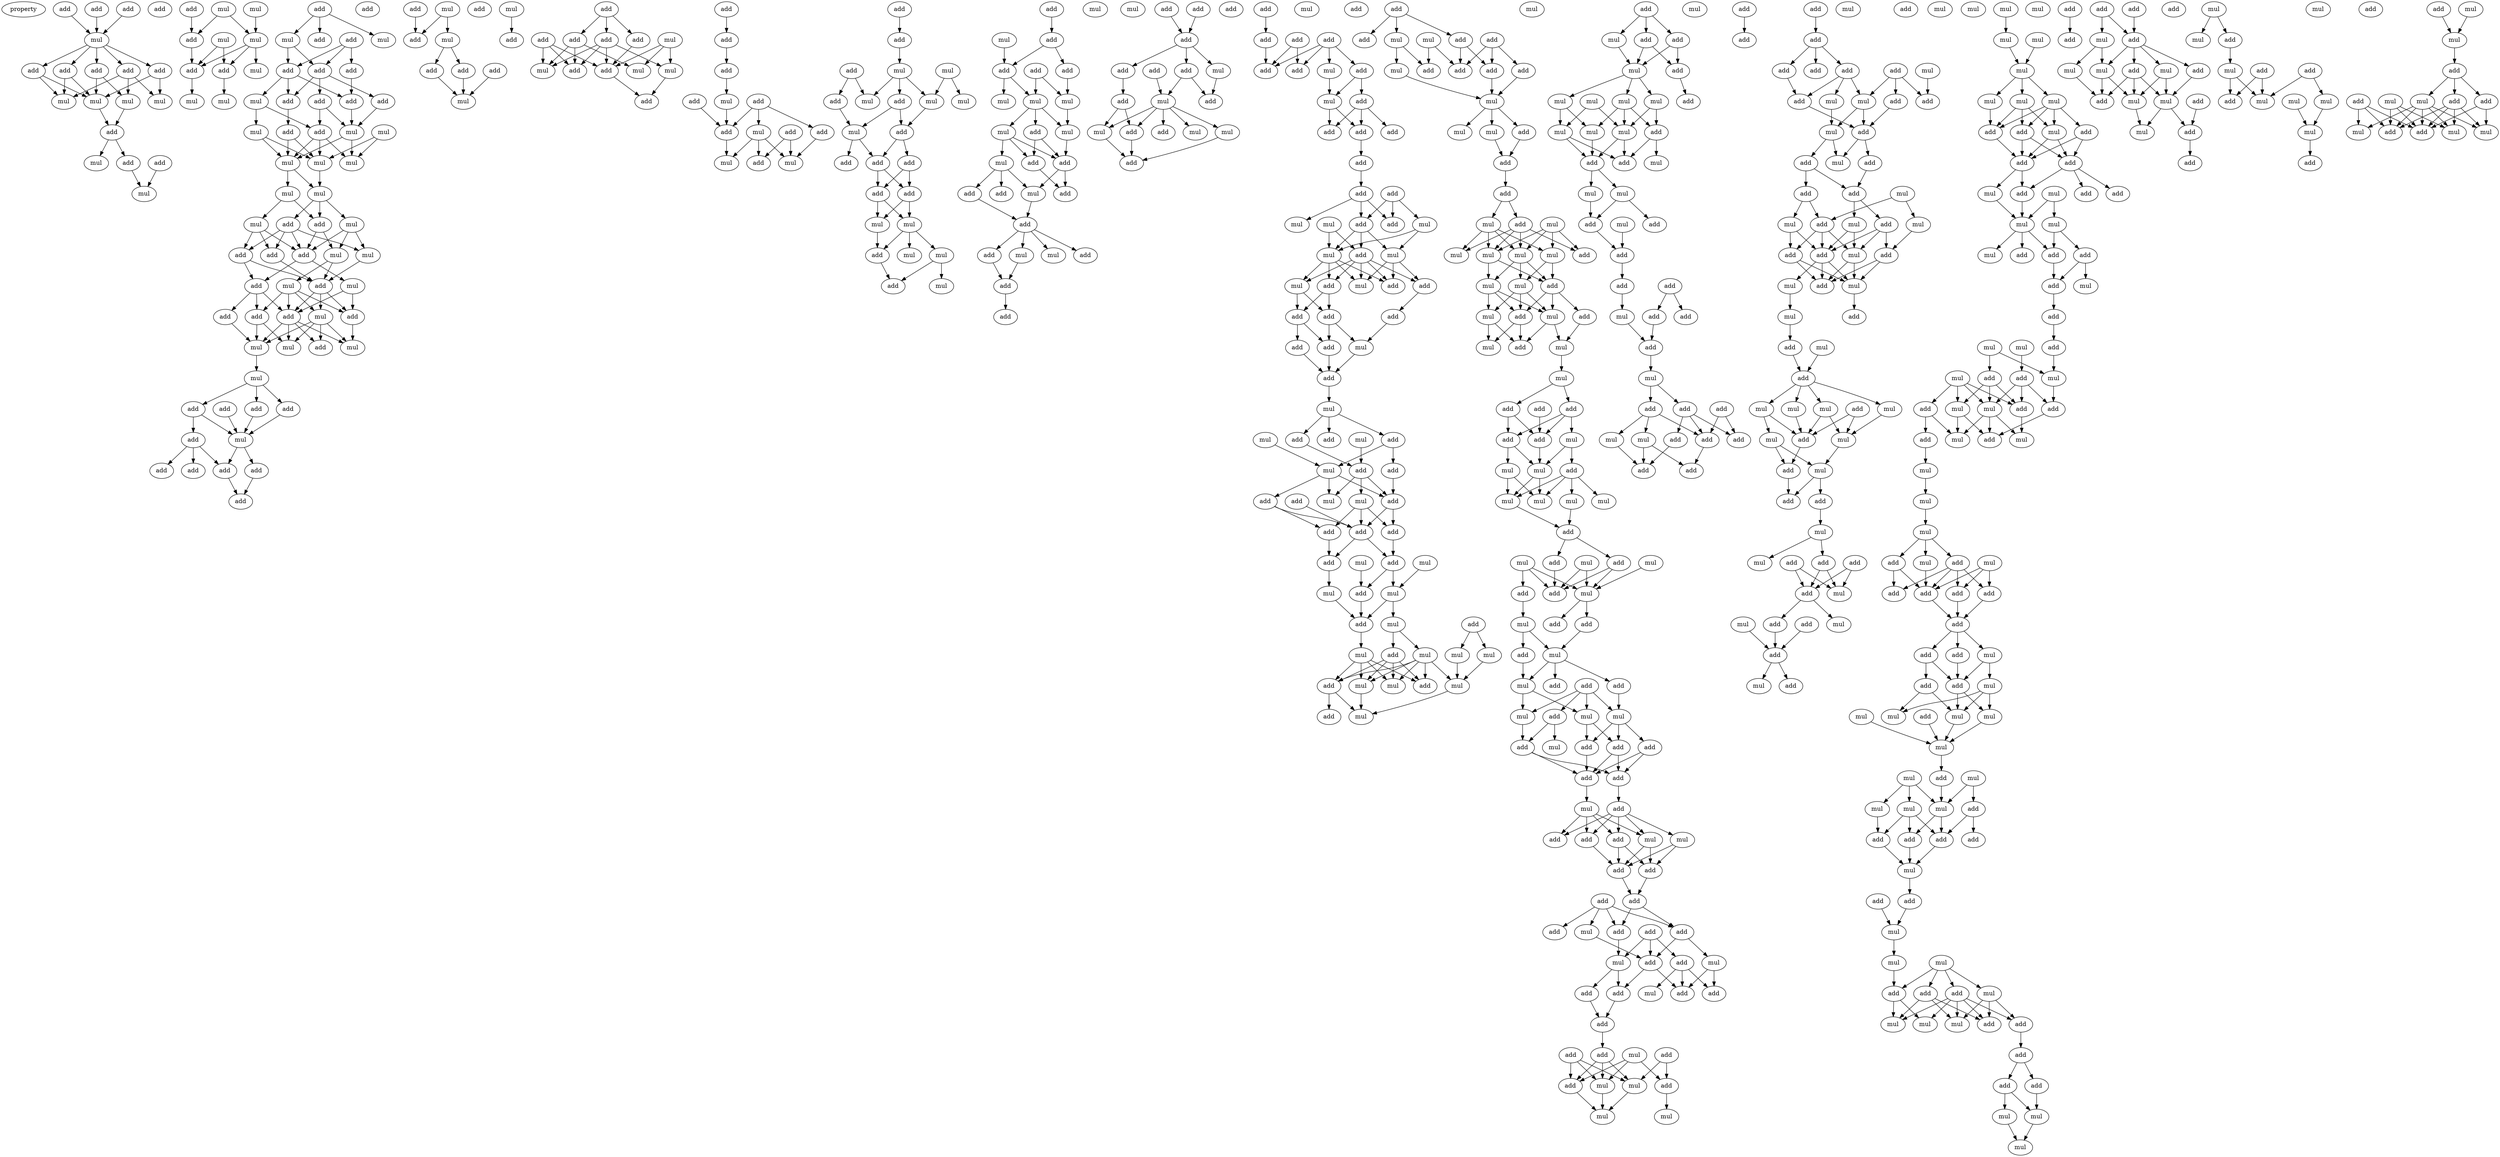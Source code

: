digraph {
    node [fontcolor=black]
    property [mul=2,lf=1.3]
    0 [ label = add ];
    1 [ label = add ];
    2 [ label = add ];
    3 [ label = add ];
    4 [ label = mul ];
    5 [ label = add ];
    6 [ label = add ];
    7 [ label = add ];
    8 [ label = add ];
    9 [ label = add ];
    10 [ label = mul ];
    11 [ label = mul ];
    12 [ label = mul ];
    13 [ label = mul ];
    14 [ label = add ];
    15 [ label = add ];
    16 [ label = mul ];
    17 [ label = add ];
    18 [ label = mul ];
    19 [ label = mul ];
    20 [ label = mul ];
    21 [ label = add ];
    22 [ label = add ];
    23 [ label = mul ];
    24 [ label = mul ];
    25 [ label = mul ];
    26 [ label = add ];
    27 [ label = add ];
    28 [ label = mul ];
    29 [ label = mul ];
    30 [ label = add ];
    31 [ label = mul ];
    32 [ label = add ];
    33 [ label = add ];
    34 [ label = mul ];
    35 [ label = add ];
    36 [ label = add ];
    37 [ label = add ];
    38 [ label = add ];
    39 [ label = mul ];
    40 [ label = add ];
    41 [ label = add ];
    42 [ label = add ];
    43 [ label = add ];
    44 [ label = mul ];
    45 [ label = mul ];
    46 [ label = mul ];
    47 [ label = add ];
    48 [ label = mul ];
    49 [ label = mul ];
    50 [ label = mul ];
    51 [ label = mul ];
    52 [ label = mul ];
    53 [ label = mul ];
    54 [ label = add ];
    55 [ label = mul ];
    56 [ label = add ];
    57 [ label = add ];
    58 [ label = add ];
    59 [ label = mul ];
    60 [ label = mul ];
    61 [ label = add ];
    62 [ label = mul ];
    63 [ label = add ];
    64 [ label = mul ];
    65 [ label = add ];
    66 [ label = add ];
    67 [ label = mul ];
    68 [ label = add ];
    69 [ label = add ];
    70 [ label = add ];
    71 [ label = mul ];
    72 [ label = add ];
    73 [ label = mul ];
    74 [ label = mul ];
    75 [ label = mul ];
    76 [ label = add ];
    77 [ label = add ];
    78 [ label = add ];
    79 [ label = add ];
    80 [ label = add ];
    81 [ label = mul ];
    82 [ label = add ];
    83 [ label = add ];
    84 [ label = add ];
    85 [ label = add ];
    86 [ label = add ];
    87 [ label = add ];
    88 [ label = add ];
    89 [ label = mul ];
    90 [ label = add ];
    91 [ label = mul ];
    92 [ label = add ];
    93 [ label = add ];
    94 [ label = add ];
    95 [ label = mul ];
    96 [ label = add ];
    97 [ label = mul ];
    98 [ label = add ];
    99 [ label = add ];
    100 [ label = add ];
    101 [ label = add ];
    102 [ label = add ];
    103 [ label = add ];
    104 [ label = mul ];
    105 [ label = mul ];
    106 [ label = mul ];
    107 [ label = add ];
    108 [ label = add ];
    109 [ label = mul ];
    110 [ label = add ];
    111 [ label = add ];
    112 [ label = add ];
    113 [ label = add ];
    114 [ label = mul ];
    115 [ label = add ];
    116 [ label = add ];
    117 [ label = add ];
    118 [ label = add ];
    119 [ label = mul ];
    120 [ label = add ];
    121 [ label = add ];
    122 [ label = mul ];
    123 [ label = mul ];
    124 [ label = add ];
    125 [ label = add ];
    126 [ label = add ];
    127 [ label = mul ];
    128 [ label = mul ];
    129 [ label = mul ];
    130 [ label = add ];
    131 [ label = mul ];
    132 [ label = mul ];
    133 [ label = add ];
    134 [ label = mul ];
    135 [ label = add ];
    136 [ label = add ];
    137 [ label = add ];
    138 [ label = add ];
    139 [ label = add ];
    140 [ label = add ];
    141 [ label = mul ];
    142 [ label = mul ];
    143 [ label = add ];
    144 [ label = mul ];
    145 [ label = mul ];
    146 [ label = mul ];
    147 [ label = add ];
    148 [ label = add ];
    149 [ label = add ];
    150 [ label = mul ];
    151 [ label = mul ];
    152 [ label = add ];
    153 [ label = add ];
    154 [ label = add ];
    155 [ label = mul ];
    156 [ label = mul ];
    157 [ label = mul ];
    158 [ label = mul ];
    159 [ label = mul ];
    160 [ label = add ];
    161 [ label = add ];
    162 [ label = add ];
    163 [ label = mul ];
    164 [ label = add ];
    165 [ label = add ];
    166 [ label = add ];
    167 [ label = mul ];
    168 [ label = add ];
    169 [ label = mul ];
    170 [ label = add ];
    171 [ label = mul ];
    172 [ label = add ];
    173 [ label = mul ];
    174 [ label = add ];
    175 [ label = add ];
    176 [ label = add ];
    177 [ label = add ];
    178 [ label = add ];
    179 [ label = add ];
    180 [ label = add ];
    181 [ label = add ];
    182 [ label = mul ];
    183 [ label = mul ];
    184 [ label = add ];
    185 [ label = add ];
    186 [ label = mul ];
    187 [ label = mul ];
    188 [ label = add ];
    189 [ label = add ];
    190 [ label = mul ];
    191 [ label = add ];
    192 [ label = add ];
    193 [ label = add ];
    194 [ label = add ];
    195 [ label = add ];
    196 [ label = add ];
    197 [ label = add ];
    198 [ label = mul ];
    199 [ label = add ];
    200 [ label = add ];
    201 [ label = add ];
    202 [ label = mul ];
    203 [ label = add ];
    204 [ label = mul ];
    205 [ label = add ];
    206 [ label = add ];
    207 [ label = add ];
    208 [ label = add ];
    209 [ label = add ];
    210 [ label = add ];
    211 [ label = mul ];
    212 [ label = mul ];
    213 [ label = add ];
    214 [ label = mul ];
    215 [ label = add ];
    216 [ label = mul ];
    217 [ label = add ];
    218 [ label = mul ];
    219 [ label = add ];
    220 [ label = mul ];
    221 [ label = mul ];
    222 [ label = add ];
    223 [ label = add ];
    224 [ label = add ];
    225 [ label = add ];
    226 [ label = add ];
    227 [ label = add ];
    228 [ label = mul ];
    229 [ label = add ];
    230 [ label = add ];
    231 [ label = mul ];
    232 [ label = add ];
    233 [ label = mul ];
    234 [ label = add ];
    235 [ label = mul ];
    236 [ label = add ];
    237 [ label = add ];
    238 [ label = add ];
    239 [ label = mul ];
    240 [ label = add ];
    241 [ label = add ];
    242 [ label = add ];
    243 [ label = mul ];
    244 [ label = mul ];
    245 [ label = add ];
    246 [ label = add ];
    247 [ label = add ];
    248 [ label = mul ];
    249 [ label = mul ];
    250 [ label = add ];
    251 [ label = add ];
    252 [ label = mul ];
    253 [ label = add ];
    254 [ label = mul ];
    255 [ label = add ];
    256 [ label = add ];
    257 [ label = mul ];
    258 [ label = mul ];
    259 [ label = mul ];
    260 [ label = mul ];
    261 [ label = mul ];
    262 [ label = add ];
    263 [ label = mul ];
    264 [ label = add ];
    265 [ label = add ];
    266 [ label = mul ];
    267 [ label = mul ];
    268 [ label = mul ];
    269 [ label = add ];
    270 [ label = add ];
    271 [ label = add ];
    272 [ label = mul ];
    273 [ label = add ];
    274 [ label = mul ];
    275 [ label = add ];
    276 [ label = add ];
    277 [ label = mul ];
    278 [ label = add ];
    279 [ label = add ];
    280 [ label = add ];
    281 [ label = mul ];
    282 [ label = mul ];
    283 [ label = mul ];
    284 [ label = add ];
    285 [ label = mul ];
    286 [ label = add ];
    287 [ label = add ];
    288 [ label = add ];
    289 [ label = mul ];
    290 [ label = mul ];
    291 [ label = mul ];
    292 [ label = mul ];
    293 [ label = add ];
    294 [ label = mul ];
    295 [ label = mul ];
    296 [ label = mul ];
    297 [ label = mul ];
    298 [ label = add ];
    299 [ label = add ];
    300 [ label = mul ];
    301 [ label = add ];
    302 [ label = mul ];
    303 [ label = mul ];
    304 [ label = add ];
    305 [ label = mul ];
    306 [ label = mul ];
    307 [ label = add ];
    308 [ label = add ];
    309 [ label = add ];
    310 [ label = mul ];
    311 [ label = add ];
    312 [ label = add ];
    313 [ label = add ];
    314 [ label = mul ];
    315 [ label = mul ];
    316 [ label = mul ];
    317 [ label = mul ];
    318 [ label = mul ];
    319 [ label = mul ];
    320 [ label = add ];
    321 [ label = mul ];
    322 [ label = add ];
    323 [ label = mul ];
    324 [ label = add ];
    325 [ label = mul ];
    326 [ label = add ];
    327 [ label = mul ];
    328 [ label = add ];
    329 [ label = mul ];
    330 [ label = add ];
    331 [ label = add ];
    332 [ label = add ];
    333 [ label = mul ];
    334 [ label = add ];
    335 [ label = mul ];
    336 [ label = add ];
    337 [ label = add ];
    338 [ label = add ];
    339 [ label = mul ];
    340 [ label = mul ];
    341 [ label = mul ];
    342 [ label = add ];
    343 [ label = add ];
    344 [ label = mul ];
    345 [ label = add ];
    346 [ label = add ];
    347 [ label = add ];
    348 [ label = add ];
    349 [ label = mul ];
    350 [ label = add ];
    351 [ label = mul ];
    352 [ label = add ];
    353 [ label = add ];
    354 [ label = add ];
    355 [ label = mul ];
    356 [ label = add ];
    357 [ label = add ];
    358 [ label = add ];
    359 [ label = add ];
    360 [ label = mul ];
    361 [ label = add ];
    362 [ label = add ];
    363 [ label = add ];
    364 [ label = add ];
    365 [ label = add ];
    366 [ label = add ];
    367 [ label = mul ];
    368 [ label = mul ];
    369 [ label = mul ];
    370 [ label = add ];
    371 [ label = add ];
    372 [ label = add ];
    373 [ label = add ];
    374 [ label = add ];
    375 [ label = add ];
    376 [ label = add ];
    377 [ label = mul ];
    378 [ label = add ];
    379 [ label = add ];
    380 [ label = mul ];
    381 [ label = add ];
    382 [ label = mul ];
    383 [ label = add ];
    384 [ label = mul ];
    385 [ label = mul ];
    386 [ label = add ];
    387 [ label = add ];
    388 [ label = mul ];
    389 [ label = mul ];
    390 [ label = add ];
    391 [ label = mul ];
    392 [ label = mul ];
    393 [ label = add ];
    394 [ label = mul ];
    395 [ label = mul ];
    396 [ label = mul ];
    397 [ label = mul ];
    398 [ label = mul ];
    399 [ label = add ];
    400 [ label = add ];
    401 [ label = mul ];
    402 [ label = add ];
    403 [ label = mul ];
    404 [ label = mul ];
    405 [ label = mul ];
    406 [ label = add ];
    407 [ label = add ];
    408 [ label = mul ];
    409 [ label = add ];
    410 [ label = add ];
    411 [ label = add ];
    412 [ label = add ];
    413 [ label = mul ];
    414 [ label = add ];
    415 [ label = add ];
    416 [ label = mul ];
    417 [ label = add ];
    418 [ label = add ];
    419 [ label = add ];
    420 [ label = add ];
    421 [ label = add ];
    422 [ label = add ];
    423 [ label = mul ];
    424 [ label = mul ];
    425 [ label = add ];
    426 [ label = add ];
    427 [ label = add ];
    428 [ label = add ];
    429 [ label = add ];
    430 [ label = add ];
    431 [ label = mul ];
    432 [ label = add ];
    433 [ label = add ];
    434 [ label = add ];
    435 [ label = add ];
    436 [ label = mul ];
    437 [ label = add ];
    438 [ label = add ];
    439 [ label = mul ];
    440 [ label = add ];
    441 [ label = add ];
    442 [ label = mul ];
    443 [ label = mul ];
    444 [ label = add ];
    445 [ label = add ];
    446 [ label = add ];
    447 [ label = add ];
    448 [ label = mul ];
    449 [ label = add ];
    450 [ label = mul ];
    451 [ label = mul ];
    452 [ label = mul ];
    453 [ label = add ];
    454 [ label = add ];
    455 [ label = add ];
    456 [ label = mul ];
    457 [ label = add ];
    458 [ label = add ];
    459 [ label = mul ];
    460 [ label = mul ];
    461 [ label = mul ];
    462 [ label = mul ];
    463 [ label = add ];
    464 [ label = add ];
    465 [ label = mul ];
    466 [ label = add ];
    467 [ label = mul ];
    468 [ label = mul ];
    469 [ label = add ];
    470 [ label = mul ];
    471 [ label = mul ];
    472 [ label = add ];
    473 [ label = mul ];
    474 [ label = mul ];
    475 [ label = mul ];
    476 [ label = add ];
    477 [ label = add ];
    478 [ label = add ];
    479 [ label = mul ];
    480 [ label = add ];
    481 [ label = add ];
    482 [ label = mul ];
    483 [ label = add ];
    484 [ label = mul ];
    485 [ label = add ];
    486 [ label = add ];
    487 [ label = add ];
    488 [ label = mul ];
    489 [ label = add ];
    490 [ label = mul ];
    491 [ label = add ];
    492 [ label = mul ];
    493 [ label = mul ];
    494 [ label = mul ];
    495 [ label = add ];
    496 [ label = mul ];
    497 [ label = mul ];
    498 [ label = mul ];
    499 [ label = mul ];
    500 [ label = mul ];
    501 [ label = mul ];
    502 [ label = mul ];
    503 [ label = add ];
    504 [ label = add ];
    505 [ label = add ];
    506 [ label = mul ];
    507 [ label = add ];
    508 [ label = add ];
    509 [ label = mul ];
    510 [ label = mul ];
    511 [ label = add ];
    512 [ label = add ];
    513 [ label = add ];
    514 [ label = mul ];
    515 [ label = mul ];
    516 [ label = mul ];
    517 [ label = add ];
    518 [ label = add ];
    519 [ label = add ];
    520 [ label = add ];
    521 [ label = mul ];
    522 [ label = add ];
    523 [ label = mul ];
    524 [ label = mul ];
    525 [ label = add ];
    526 [ label = add ];
    527 [ label = mul ];
    528 [ label = mul ];
    529 [ label = add ];
    530 [ label = add ];
    531 [ label = mul ];
    532 [ label = add ];
    533 [ label = mul ];
    534 [ label = add ];
    535 [ label = mul ];
    536 [ label = mul ];
    537 [ label = mul ];
    538 [ label = add ];
    539 [ label = add ];
    540 [ label = mul ];
    541 [ label = mul ];
    542 [ label = mul ];
    543 [ label = add ];
    544 [ label = mul ];
    545 [ label = add ];
    546 [ label = mul ];
    547 [ label = add ];
    548 [ label = add ];
    549 [ label = add ];
    550 [ label = add ];
    551 [ label = add ];
    552 [ label = add ];
    553 [ label = add ];
    554 [ label = add ];
    555 [ label = add ];
    556 [ label = mul ];
    557 [ label = add ];
    558 [ label = add ];
    559 [ label = mul ];
    560 [ label = mul ];
    561 [ label = mul ];
    562 [ label = mul ];
    563 [ label = add ];
    564 [ label = mul ];
    565 [ label = mul ];
    566 [ label = mul ];
    567 [ label = add ];
    568 [ label = mul ];
    569 [ label = mul ];
    570 [ label = mul ];
    571 [ label = mul ];
    572 [ label = add ];
    573 [ label = add ];
    574 [ label = add ];
    575 [ label = add ];
    576 [ label = add ];
    577 [ label = mul ];
    578 [ label = add ];
    579 [ label = add ];
    580 [ label = mul ];
    581 [ label = mul ];
    582 [ label = mul ];
    583 [ label = add ];
    584 [ label = add ];
    585 [ label = add ];
    586 [ label = mul ];
    587 [ label = mul ];
    588 [ label = add ];
    589 [ label = mul ];
    590 [ label = mul ];
    591 [ label = add ];
    592 [ label = add ];
    593 [ label = add ];
    594 [ label = add ];
    595 [ label = mul ];
    596 [ label = mul ];
    597 [ label = mul ];
    598 [ label = add ];
    599 [ label = add ];
    600 [ label = add ];
    601 [ label = mul ];
    602 [ label = mul ];
    603 [ label = mul ];
    604 [ label = mul ];
    605 [ label = add ];
    606 [ label = add ];
    607 [ label = mul ];
    608 [ label = add ];
    609 [ label = mul ];
    610 [ label = add ];
    611 [ label = mul ];
    612 [ label = add ];
    613 [ label = add ];
    614 [ label = add ];
    615 [ label = mul ];
    616 [ label = mul ];
    617 [ label = add ];
    618 [ label = add ];
    619 [ label = add ];
    620 [ label = mul ];
    621 [ label = mul ];
    622 [ label = mul ];
    623 [ label = mul ];
    624 [ label = add ];
    625 [ label = mul ];
    626 [ label = mul ];
    627 [ label = add ];
    628 [ label = add ];
    629 [ label = add ];
    630 [ label = mul ];
    631 [ label = mul ];
    632 [ label = add ];
    633 [ label = mul ];
    634 [ label = mul ];
    635 [ label = add ];
    636 [ label = add ];
    637 [ label = add ];
    638 [ label = add ];
    639 [ label = mul ];
    640 [ label = mul ];
    641 [ label = add ];
    642 [ label = mul ];
    0 -> 4 [ name = 0 ];
    1 -> 4 [ name = 1 ];
    2 -> 4 [ name = 2 ];
    4 -> 5 [ name = 3 ];
    4 -> 6 [ name = 4 ];
    4 -> 7 [ name = 5 ];
    4 -> 8 [ name = 6 ];
    4 -> 9 [ name = 7 ];
    5 -> 10 [ name = 8 ];
    5 -> 11 [ name = 9 ];
    6 -> 10 [ name = 10 ];
    6 -> 13 [ name = 11 ];
    7 -> 10 [ name = 12 ];
    7 -> 12 [ name = 13 ];
    8 -> 10 [ name = 14 ];
    8 -> 11 [ name = 15 ];
    9 -> 11 [ name = 16 ];
    9 -> 12 [ name = 17 ];
    9 -> 13 [ name = 18 ];
    10 -> 14 [ name = 19 ];
    13 -> 14 [ name = 20 ];
    14 -> 16 [ name = 21 ];
    14 -> 17 [ name = 22 ];
    15 -> 18 [ name = 23 ];
    17 -> 18 [ name = 24 ];
    19 -> 22 [ name = 25 ];
    19 -> 24 [ name = 26 ];
    20 -> 24 [ name = 27 ];
    21 -> 22 [ name = 28 ];
    22 -> 26 [ name = 29 ];
    23 -> 26 [ name = 30 ];
    23 -> 27 [ name = 31 ];
    24 -> 25 [ name = 32 ];
    24 -> 26 [ name = 33 ];
    24 -> 27 [ name = 34 ];
    26 -> 28 [ name = 35 ];
    27 -> 29 [ name = 36 ];
    30 -> 31 [ name = 37 ];
    30 -> 32 [ name = 38 ];
    30 -> 34 [ name = 39 ];
    31 -> 35 [ name = 40 ];
    31 -> 36 [ name = 41 ];
    33 -> 35 [ name = 42 ];
    33 -> 36 [ name = 43 ];
    33 -> 37 [ name = 44 ];
    35 -> 38 [ name = 45 ];
    35 -> 39 [ name = 46 ];
    35 -> 40 [ name = 47 ];
    36 -> 40 [ name = 48 ];
    36 -> 41 [ name = 49 ];
    36 -> 42 [ name = 50 ];
    37 -> 38 [ name = 51 ];
    38 -> 46 [ name = 52 ];
    39 -> 43 [ name = 53 ];
    39 -> 44 [ name = 54 ];
    40 -> 47 [ name = 55 ];
    41 -> 46 [ name = 56 ];
    42 -> 43 [ name = 57 ];
    42 -> 46 [ name = 58 ];
    43 -> 48 [ name = 59 ];
    43 -> 49 [ name = 60 ];
    43 -> 50 [ name = 61 ];
    44 -> 49 [ name = 62 ];
    44 -> 50 [ name = 63 ];
    45 -> 48 [ name = 64 ];
    45 -> 49 [ name = 65 ];
    46 -> 48 [ name = 66 ];
    46 -> 50 [ name = 67 ];
    47 -> 49 [ name = 68 ];
    47 -> 50 [ name = 69 ];
    49 -> 52 [ name = 70 ];
    50 -> 51 [ name = 71 ];
    50 -> 52 [ name = 72 ];
    51 -> 55 [ name = 73 ];
    51 -> 56 [ name = 74 ];
    52 -> 53 [ name = 75 ];
    52 -> 54 [ name = 76 ];
    52 -> 56 [ name = 77 ];
    53 -> 59 [ name = 78 ];
    53 -> 60 [ name = 79 ];
    53 -> 61 [ name = 80 ];
    54 -> 57 [ name = 81 ];
    54 -> 58 [ name = 82 ];
    54 -> 60 [ name = 83 ];
    54 -> 61 [ name = 84 ];
    55 -> 57 [ name = 85 ];
    55 -> 58 [ name = 86 ];
    55 -> 61 [ name = 87 ];
    56 -> 59 [ name = 88 ];
    56 -> 61 [ name = 89 ];
    57 -> 65 [ name = 90 ];
    58 -> 63 [ name = 91 ];
    58 -> 65 [ name = 92 ];
    59 -> 64 [ name = 93 ];
    59 -> 65 [ name = 94 ];
    60 -> 65 [ name = 95 ];
    61 -> 62 [ name = 96 ];
    61 -> 63 [ name = 97 ];
    62 -> 68 [ name = 98 ];
    62 -> 70 [ name = 99 ];
    63 -> 66 [ name = 100 ];
    63 -> 68 [ name = 101 ];
    63 -> 69 [ name = 102 ];
    64 -> 67 [ name = 103 ];
    64 -> 68 [ name = 104 ];
    64 -> 69 [ name = 105 ];
    64 -> 70 [ name = 106 ];
    65 -> 67 [ name = 107 ];
    65 -> 68 [ name = 108 ];
    65 -> 70 [ name = 109 ];
    66 -> 73 [ name = 110 ];
    67 -> 71 [ name = 111 ];
    67 -> 72 [ name = 112 ];
    67 -> 73 [ name = 113 ];
    67 -> 74 [ name = 114 ];
    68 -> 71 [ name = 115 ];
    68 -> 72 [ name = 116 ];
    68 -> 73 [ name = 117 ];
    68 -> 74 [ name = 118 ];
    69 -> 73 [ name = 119 ];
    69 -> 74 [ name = 120 ];
    70 -> 71 [ name = 121 ];
    73 -> 75 [ name = 122 ];
    75 -> 76 [ name = 123 ];
    75 -> 78 [ name = 124 ];
    75 -> 79 [ name = 125 ];
    76 -> 81 [ name = 126 ];
    77 -> 81 [ name = 127 ];
    78 -> 80 [ name = 128 ];
    78 -> 81 [ name = 129 ];
    79 -> 81 [ name = 130 ];
    80 -> 83 [ name = 131 ];
    80 -> 85 [ name = 132 ];
    80 -> 86 [ name = 133 ];
    81 -> 84 [ name = 134 ];
    81 -> 85 [ name = 135 ];
    84 -> 87 [ name = 136 ];
    85 -> 87 [ name = 137 ];
    88 -> 90 [ name = 138 ];
    89 -> 90 [ name = 139 ];
    89 -> 91 [ name = 140 ];
    91 -> 92 [ name = 141 ];
    91 -> 96 [ name = 142 ];
    92 -> 97 [ name = 143 ];
    93 -> 97 [ name = 144 ];
    95 -> 98 [ name = 145 ];
    96 -> 97 [ name = 146 ];
    99 -> 100 [ name = 147 ];
    99 -> 102 [ name = 148 ];
    99 -> 103 [ name = 149 ];
    100 -> 105 [ name = 150 ];
    100 -> 108 [ name = 151 ];
    100 -> 109 [ name = 152 ];
    101 -> 105 [ name = 153 ];
    101 -> 107 [ name = 154 ];
    101 -> 108 [ name = 155 ];
    102 -> 105 [ name = 156 ];
    102 -> 106 [ name = 157 ];
    102 -> 107 [ name = 158 ];
    102 -> 108 [ name = 159 ];
    103 -> 107 [ name = 160 ];
    104 -> 106 [ name = 161 ];
    104 -> 107 [ name = 162 ];
    104 -> 109 [ name = 163 ];
    106 -> 110 [ name = 164 ];
    107 -> 110 [ name = 165 ];
    111 -> 112 [ name = 166 ];
    112 -> 113 [ name = 167 ];
    113 -> 114 [ name = 168 ];
    114 -> 117 [ name = 169 ];
    115 -> 117 [ name = 170 ];
    115 -> 119 [ name = 171 ];
    115 -> 120 [ name = 172 ];
    116 -> 117 [ name = 173 ];
    117 -> 122 [ name = 174 ];
    118 -> 123 [ name = 175 ];
    118 -> 124 [ name = 176 ];
    119 -> 122 [ name = 177 ];
    119 -> 123 [ name = 178 ];
    119 -> 124 [ name = 179 ];
    120 -> 123 [ name = 180 ];
    121 -> 125 [ name = 181 ];
    125 -> 127 [ name = 182 ];
    126 -> 132 [ name = 183 ];
    126 -> 133 [ name = 184 ];
    127 -> 130 [ name = 185 ];
    127 -> 131 [ name = 186 ];
    127 -> 132 [ name = 187 ];
    128 -> 129 [ name = 188 ];
    128 -> 131 [ name = 189 ];
    130 -> 134 [ name = 190 ];
    130 -> 135 [ name = 191 ];
    131 -> 135 [ name = 192 ];
    133 -> 134 [ name = 193 ];
    134 -> 136 [ name = 194 ];
    134 -> 138 [ name = 195 ];
    135 -> 137 [ name = 196 ];
    135 -> 138 [ name = 197 ];
    137 -> 139 [ name = 198 ];
    137 -> 140 [ name = 199 ];
    138 -> 139 [ name = 200 ];
    138 -> 140 [ name = 201 ];
    139 -> 141 [ name = 202 ];
    139 -> 142 [ name = 203 ];
    140 -> 141 [ name = 204 ];
    140 -> 142 [ name = 205 ];
    141 -> 143 [ name = 206 ];
    142 -> 143 [ name = 207 ];
    142 -> 144 [ name = 208 ];
    142 -> 145 [ name = 209 ];
    143 -> 147 [ name = 210 ];
    144 -> 146 [ name = 211 ];
    144 -> 147 [ name = 212 ];
    148 -> 149 [ name = 213 ];
    149 -> 152 [ name = 214 ];
    149 -> 153 [ name = 215 ];
    150 -> 152 [ name = 216 ];
    152 -> 156 [ name = 217 ];
    152 -> 157 [ name = 218 ];
    153 -> 155 [ name = 219 ];
    154 -> 155 [ name = 220 ];
    154 -> 157 [ name = 221 ];
    155 -> 159 [ name = 222 ];
    157 -> 158 [ name = 223 ];
    157 -> 159 [ name = 224 ];
    157 -> 160 [ name = 225 ];
    158 -> 161 [ name = 226 ];
    158 -> 162 [ name = 227 ];
    158 -> 163 [ name = 228 ];
    159 -> 162 [ name = 229 ];
    160 -> 161 [ name = 230 ];
    160 -> 162 [ name = 231 ];
    161 -> 165 [ name = 232 ];
    162 -> 165 [ name = 233 ];
    162 -> 167 [ name = 234 ];
    163 -> 164 [ name = 235 ];
    163 -> 166 [ name = 236 ];
    163 -> 167 [ name = 237 ];
    164 -> 168 [ name = 238 ];
    167 -> 168 [ name = 239 ];
    168 -> 170 [ name = 240 ];
    168 -> 171 [ name = 241 ];
    168 -> 172 [ name = 242 ];
    168 -> 173 [ name = 243 ];
    170 -> 174 [ name = 244 ];
    173 -> 174 [ name = 245 ];
    174 -> 176 [ name = 246 ];
    175 -> 178 [ name = 247 ];
    177 -> 178 [ name = 248 ];
    178 -> 179 [ name = 249 ];
    178 -> 180 [ name = 250 ];
    178 -> 182 [ name = 251 ];
    179 -> 183 [ name = 252 ];
    179 -> 185 [ name = 253 ];
    180 -> 184 [ name = 254 ];
    181 -> 183 [ name = 255 ];
    182 -> 185 [ name = 256 ];
    183 -> 186 [ name = 257 ];
    183 -> 187 [ name = 258 ];
    183 -> 188 [ name = 259 ];
    183 -> 189 [ name = 260 ];
    183 -> 190 [ name = 261 ];
    184 -> 187 [ name = 262 ];
    184 -> 189 [ name = 263 ];
    186 -> 191 [ name = 264 ];
    187 -> 191 [ name = 265 ];
    189 -> 191 [ name = 266 ];
    193 -> 196 [ name = 267 ];
    194 -> 199 [ name = 268 ];
    194 -> 200 [ name = 269 ];
    195 -> 197 [ name = 270 ];
    195 -> 198 [ name = 271 ];
    195 -> 199 [ name = 272 ];
    195 -> 200 [ name = 273 ];
    196 -> 199 [ name = 274 ];
    197 -> 201 [ name = 275 ];
    197 -> 202 [ name = 276 ];
    198 -> 202 [ name = 277 ];
    201 -> 203 [ name = 278 ];
    201 -> 205 [ name = 279 ];
    201 -> 206 [ name = 280 ];
    202 -> 203 [ name = 281 ];
    202 -> 205 [ name = 282 ];
    203 -> 208 [ name = 283 ];
    208 -> 210 [ name = 284 ];
    209 -> 213 [ name = 285 ];
    209 -> 214 [ name = 286 ];
    209 -> 215 [ name = 287 ];
    210 -> 211 [ name = 288 ];
    210 -> 213 [ name = 289 ];
    210 -> 215 [ name = 290 ];
    212 -> 216 [ name = 291 ];
    212 -> 217 [ name = 292 ];
    214 -> 216 [ name = 293 ];
    214 -> 218 [ name = 294 ];
    215 -> 216 [ name = 295 ];
    215 -> 217 [ name = 296 ];
    215 -> 218 [ name = 297 ];
    216 -> 219 [ name = 298 ];
    216 -> 220 [ name = 299 ];
    216 -> 221 [ name = 300 ];
    216 -> 222 [ name = 301 ];
    217 -> 219 [ name = 302 ];
    217 -> 220 [ name = 303 ];
    217 -> 221 [ name = 304 ];
    217 -> 222 [ name = 305 ];
    217 -> 223 [ name = 306 ];
    218 -> 221 [ name = 307 ];
    218 -> 222 [ name = 308 ];
    218 -> 223 [ name = 309 ];
    219 -> 225 [ name = 310 ];
    219 -> 226 [ name = 311 ];
    220 -> 225 [ name = 312 ];
    220 -> 226 [ name = 313 ];
    223 -> 224 [ name = 314 ];
    224 -> 228 [ name = 315 ];
    225 -> 228 [ name = 316 ];
    225 -> 229 [ name = 317 ];
    226 -> 227 [ name = 318 ];
    226 -> 229 [ name = 319 ];
    227 -> 230 [ name = 320 ];
    228 -> 230 [ name = 321 ];
    229 -> 230 [ name = 322 ];
    230 -> 231 [ name = 323 ];
    231 -> 232 [ name = 324 ];
    231 -> 234 [ name = 325 ];
    231 -> 236 [ name = 326 ];
    232 -> 237 [ name = 327 ];
    233 -> 237 [ name = 328 ];
    234 -> 238 [ name = 329 ];
    234 -> 239 [ name = 330 ];
    235 -> 239 [ name = 331 ];
    237 -> 242 [ name = 332 ];
    237 -> 243 [ name = 333 ];
    237 -> 244 [ name = 334 ];
    238 -> 242 [ name = 335 ];
    239 -> 241 [ name = 336 ];
    239 -> 242 [ name = 337 ];
    239 -> 244 [ name = 338 ];
    240 -> 246 [ name = 339 ];
    241 -> 245 [ name = 340 ];
    241 -> 246 [ name = 341 ];
    242 -> 246 [ name = 342 ];
    242 -> 247 [ name = 343 ];
    243 -> 245 [ name = 344 ];
    243 -> 246 [ name = 345 ];
    243 -> 247 [ name = 346 ];
    245 -> 251 [ name = 347 ];
    246 -> 250 [ name = 348 ];
    246 -> 251 [ name = 349 ];
    247 -> 250 [ name = 350 ];
    248 -> 252 [ name = 351 ];
    249 -> 253 [ name = 352 ];
    250 -> 252 [ name = 353 ];
    250 -> 253 [ name = 354 ];
    251 -> 254 [ name = 355 ];
    252 -> 256 [ name = 356 ];
    252 -> 257 [ name = 357 ];
    253 -> 256 [ name = 358 ];
    254 -> 256 [ name = 359 ];
    255 -> 258 [ name = 360 ];
    255 -> 260 [ name = 361 ];
    256 -> 261 [ name = 362 ];
    257 -> 259 [ name = 363 ];
    257 -> 262 [ name = 364 ];
    258 -> 267 [ name = 365 ];
    259 -> 263 [ name = 366 ];
    259 -> 264 [ name = 367 ];
    259 -> 265 [ name = 368 ];
    259 -> 266 [ name = 369 ];
    259 -> 267 [ name = 370 ];
    260 -> 267 [ name = 371 ];
    261 -> 263 [ name = 372 ];
    261 -> 264 [ name = 373 ];
    261 -> 265 [ name = 374 ];
    261 -> 266 [ name = 375 ];
    262 -> 263 [ name = 376 ];
    262 -> 264 [ name = 377 ];
    262 -> 265 [ name = 378 ];
    262 -> 266 [ name = 379 ];
    265 -> 268 [ name = 380 ];
    265 -> 269 [ name = 381 ];
    266 -> 268 [ name = 382 ];
    267 -> 268 [ name = 383 ];
    270 -> 271 [ name = 384 ];
    270 -> 272 [ name = 385 ];
    270 -> 275 [ name = 386 ];
    271 -> 276 [ name = 387 ];
    271 -> 279 [ name = 388 ];
    272 -> 277 [ name = 389 ];
    272 -> 278 [ name = 390 ];
    273 -> 276 [ name = 391 ];
    273 -> 279 [ name = 392 ];
    273 -> 280 [ name = 393 ];
    274 -> 276 [ name = 394 ];
    274 -> 278 [ name = 395 ];
    277 -> 281 [ name = 396 ];
    279 -> 281 [ name = 397 ];
    280 -> 281 [ name = 398 ];
    281 -> 282 [ name = 399 ];
    281 -> 284 [ name = 400 ];
    281 -> 285 [ name = 401 ];
    284 -> 286 [ name = 402 ];
    285 -> 286 [ name = 403 ];
    286 -> 287 [ name = 404 ];
    287 -> 288 [ name = 405 ];
    287 -> 289 [ name = 406 ];
    288 -> 291 [ name = 407 ];
    288 -> 293 [ name = 408 ];
    288 -> 294 [ name = 409 ];
    288 -> 295 [ name = 410 ];
    289 -> 291 [ name = 411 ];
    289 -> 292 [ name = 412 ];
    289 -> 294 [ name = 413 ];
    289 -> 295 [ name = 414 ];
    290 -> 292 [ name = 415 ];
    290 -> 293 [ name = 416 ];
    290 -> 294 [ name = 417 ];
    290 -> 295 [ name = 418 ];
    292 -> 296 [ name = 419 ];
    292 -> 298 [ name = 420 ];
    294 -> 297 [ name = 421 ];
    294 -> 298 [ name = 422 ];
    295 -> 296 [ name = 423 ];
    295 -> 297 [ name = 424 ];
    295 -> 298 [ name = 425 ];
    296 -> 299 [ name = 426 ];
    296 -> 300 [ name = 427 ];
    296 -> 302 [ name = 428 ];
    297 -> 299 [ name = 429 ];
    297 -> 300 [ name = 430 ];
    297 -> 302 [ name = 431 ];
    298 -> 299 [ name = 432 ];
    298 -> 301 [ name = 433 ];
    298 -> 302 [ name = 434 ];
    299 -> 304 [ name = 435 ];
    299 -> 305 [ name = 436 ];
    300 -> 304 [ name = 437 ];
    300 -> 305 [ name = 438 ];
    301 -> 303 [ name = 439 ];
    302 -> 303 [ name = 440 ];
    302 -> 304 [ name = 441 ];
    303 -> 306 [ name = 442 ];
    306 -> 308 [ name = 443 ];
    306 -> 309 [ name = 444 ];
    307 -> 311 [ name = 445 ];
    308 -> 311 [ name = 446 ];
    308 -> 312 [ name = 447 ];
    309 -> 310 [ name = 448 ];
    309 -> 311 [ name = 449 ];
    309 -> 312 [ name = 450 ];
    310 -> 313 [ name = 451 ];
    310 -> 314 [ name = 452 ];
    311 -> 314 [ name = 453 ];
    312 -> 314 [ name = 454 ];
    312 -> 315 [ name = 455 ];
    313 -> 316 [ name = 456 ];
    313 -> 317 [ name = 457 ];
    313 -> 318 [ name = 458 ];
    313 -> 319 [ name = 459 ];
    314 -> 317 [ name = 460 ];
    314 -> 319 [ name = 461 ];
    315 -> 317 [ name = 462 ];
    315 -> 319 [ name = 463 ];
    316 -> 320 [ name = 464 ];
    319 -> 320 [ name = 465 ];
    320 -> 322 [ name = 466 ];
    320 -> 324 [ name = 467 ];
    321 -> 327 [ name = 468 ];
    322 -> 326 [ name = 469 ];
    323 -> 326 [ name = 470 ];
    323 -> 327 [ name = 471 ];
    323 -> 328 [ name = 472 ];
    324 -> 326 [ name = 473 ];
    324 -> 327 [ name = 474 ];
    325 -> 326 [ name = 475 ];
    325 -> 327 [ name = 476 ];
    327 -> 330 [ name = 477 ];
    327 -> 331 [ name = 478 ];
    328 -> 329 [ name = 479 ];
    329 -> 332 [ name = 480 ];
    329 -> 333 [ name = 481 ];
    330 -> 333 [ name = 482 ];
    332 -> 335 [ name = 483 ];
    333 -> 334 [ name = 484 ];
    333 -> 335 [ name = 485 ];
    333 -> 336 [ name = 486 ];
    334 -> 341 [ name = 487 ];
    335 -> 339 [ name = 488 ];
    335 -> 340 [ name = 489 ];
    337 -> 338 [ name = 490 ];
    337 -> 339 [ name = 491 ];
    337 -> 340 [ name = 492 ];
    337 -> 341 [ name = 493 ];
    338 -> 343 [ name = 494 ];
    338 -> 344 [ name = 495 ];
    339 -> 342 [ name = 496 ];
    339 -> 346 [ name = 497 ];
    340 -> 343 [ name = 498 ];
    341 -> 342 [ name = 499 ];
    341 -> 345 [ name = 500 ];
    341 -> 346 [ name = 501 ];
    342 -> 347 [ name = 502 ];
    342 -> 348 [ name = 503 ];
    343 -> 347 [ name = 504 ];
    343 -> 348 [ name = 505 ];
    345 -> 347 [ name = 506 ];
    345 -> 348 [ name = 507 ];
    346 -> 348 [ name = 508 ];
    347 -> 350 [ name = 509 ];
    348 -> 349 [ name = 510 ];
    349 -> 351 [ name = 511 ];
    349 -> 352 [ name = 512 ];
    349 -> 353 [ name = 513 ];
    349 -> 354 [ name = 514 ];
    350 -> 351 [ name = 515 ];
    350 -> 352 [ name = 516 ];
    350 -> 353 [ name = 517 ];
    350 -> 354 [ name = 518 ];
    350 -> 355 [ name = 519 ];
    351 -> 356 [ name = 520 ];
    351 -> 357 [ name = 521 ];
    352 -> 356 [ name = 522 ];
    352 -> 357 [ name = 523 ];
    354 -> 356 [ name = 524 ];
    355 -> 356 [ name = 525 ];
    355 -> 357 [ name = 526 ];
    356 -> 359 [ name = 527 ];
    357 -> 359 [ name = 528 ];
    358 -> 360 [ name = 529 ];
    358 -> 362 [ name = 530 ];
    358 -> 363 [ name = 531 ];
    358 -> 364 [ name = 532 ];
    359 -> 363 [ name = 533 ];
    359 -> 364 [ name = 534 ];
    360 -> 366 [ name = 535 ];
    361 -> 365 [ name = 536 ];
    361 -> 366 [ name = 537 ];
    361 -> 368 [ name = 538 ];
    363 -> 368 [ name = 539 ];
    364 -> 366 [ name = 540 ];
    364 -> 367 [ name = 541 ];
    365 -> 369 [ name = 542 ];
    365 -> 371 [ name = 543 ];
    365 -> 373 [ name = 544 ];
    366 -> 372 [ name = 545 ];
    366 -> 373 [ name = 546 ];
    367 -> 371 [ name = 547 ];
    367 -> 373 [ name = 548 ];
    368 -> 370 [ name = 549 ];
    368 -> 372 [ name = 550 ];
    370 -> 374 [ name = 551 ];
    372 -> 374 [ name = 552 ];
    374 -> 378 [ name = 553 ];
    375 -> 380 [ name = 554 ];
    375 -> 381 [ name = 555 ];
    375 -> 382 [ name = 556 ];
    376 -> 379 [ name = 557 ];
    376 -> 382 [ name = 558 ];
    377 -> 379 [ name = 559 ];
    377 -> 380 [ name = 560 ];
    377 -> 381 [ name = 561 ];
    378 -> 380 [ name = 562 ];
    378 -> 381 [ name = 563 ];
    378 -> 382 [ name = 564 ];
    379 -> 385 [ name = 565 ];
    380 -> 384 [ name = 566 ];
    381 -> 384 [ name = 567 ];
    382 -> 384 [ name = 568 ];
    383 -> 386 [ name = 569 ];
    383 -> 387 [ name = 570 ];
    383 -> 388 [ name = 571 ];
    386 -> 389 [ name = 572 ];
    386 -> 390 [ name = 573 ];
    387 -> 389 [ name = 574 ];
    387 -> 390 [ name = 575 ];
    388 -> 389 [ name = 576 ];
    389 -> 392 [ name = 577 ];
    389 -> 394 [ name = 578 ];
    389 -> 395 [ name = 579 ];
    390 -> 393 [ name = 580 ];
    391 -> 396 [ name = 581 ];
    391 -> 397 [ name = 582 ];
    392 -> 396 [ name = 583 ];
    392 -> 398 [ name = 584 ];
    392 -> 399 [ name = 585 ];
    394 -> 396 [ name = 586 ];
    394 -> 399 [ name = 587 ];
    395 -> 397 [ name = 588 ];
    395 -> 398 [ name = 589 ];
    396 -> 400 [ name = 590 ];
    396 -> 402 [ name = 591 ];
    397 -> 400 [ name = 592 ];
    397 -> 402 [ name = 593 ];
    398 -> 402 [ name = 594 ];
    399 -> 400 [ name = 595 ];
    399 -> 401 [ name = 596 ];
    402 -> 403 [ name = 597 ];
    402 -> 404 [ name = 598 ];
    403 -> 406 [ name = 599 ];
    404 -> 406 [ name = 600 ];
    404 -> 407 [ name = 601 ];
    405 -> 409 [ name = 602 ];
    406 -> 409 [ name = 603 ];
    409 -> 410 [ name = 604 ];
    410 -> 413 [ name = 605 ];
    411 -> 412 [ name = 606 ];
    411 -> 414 [ name = 607 ];
    412 -> 415 [ name = 608 ];
    413 -> 415 [ name = 609 ];
    415 -> 416 [ name = 610 ];
    416 -> 417 [ name = 611 ];
    416 -> 419 [ name = 612 ];
    417 -> 420 [ name = 613 ];
    417 -> 421 [ name = 614 ];
    417 -> 422 [ name = 615 ];
    418 -> 421 [ name = 616 ];
    418 -> 422 [ name = 617 ];
    419 -> 421 [ name = 618 ];
    419 -> 423 [ name = 619 ];
    419 -> 424 [ name = 620 ];
    420 -> 425 [ name = 621 ];
    421 -> 426 [ name = 622 ];
    423 -> 425 [ name = 623 ];
    423 -> 426 [ name = 624 ];
    424 -> 425 [ name = 625 ];
    427 -> 428 [ name = 626 ];
    429 -> 430 [ name = 627 ];
    430 -> 432 [ name = 628 ];
    430 -> 433 [ name = 629 ];
    430 -> 435 [ name = 630 ];
    431 -> 437 [ name = 631 ];
    433 -> 436 [ name = 632 ];
    433 -> 438 [ name = 633 ];
    433 -> 439 [ name = 634 ];
    434 -> 437 [ name = 635 ];
    434 -> 439 [ name = 636 ];
    434 -> 440 [ name = 637 ];
    435 -> 438 [ name = 638 ];
    436 -> 442 [ name = 639 ];
    438 -> 441 [ name = 640 ];
    439 -> 441 [ name = 641 ];
    439 -> 442 [ name = 642 ];
    440 -> 441 [ name = 643 ];
    441 -> 443 [ name = 644 ];
    441 -> 444 [ name = 645 ];
    442 -> 443 [ name = 646 ];
    442 -> 445 [ name = 647 ];
    444 -> 447 [ name = 648 ];
    445 -> 446 [ name = 649 ];
    445 -> 447 [ name = 650 ];
    446 -> 449 [ name = 651 ];
    446 -> 451 [ name = 652 ];
    447 -> 450 [ name = 653 ];
    447 -> 453 [ name = 654 ];
    448 -> 449 [ name = 655 ];
    448 -> 452 [ name = 656 ];
    449 -> 455 [ name = 657 ];
    449 -> 456 [ name = 658 ];
    449 -> 457 [ name = 659 ];
    450 -> 455 [ name = 660 ];
    450 -> 456 [ name = 661 ];
    451 -> 455 [ name = 662 ];
    451 -> 457 [ name = 663 ];
    452 -> 454 [ name = 664 ];
    453 -> 454 [ name = 665 ];
    453 -> 455 [ name = 666 ];
    453 -> 456 [ name = 667 ];
    454 -> 458 [ name = 668 ];
    454 -> 459 [ name = 669 ];
    455 -> 458 [ name = 670 ];
    455 -> 459 [ name = 671 ];
    455 -> 460 [ name = 672 ];
    456 -> 458 [ name = 673 ];
    456 -> 459 [ name = 674 ];
    457 -> 458 [ name = 675 ];
    457 -> 459 [ name = 676 ];
    459 -> 463 [ name = 677 ];
    460 -> 461 [ name = 678 ];
    461 -> 464 [ name = 679 ];
    464 -> 466 [ name = 680 ];
    465 -> 466 [ name = 681 ];
    466 -> 467 [ name = 682 ];
    466 -> 468 [ name = 683 ];
    466 -> 470 [ name = 684 ];
    466 -> 471 [ name = 685 ];
    467 -> 472 [ name = 686 ];
    467 -> 473 [ name = 687 ];
    468 -> 473 [ name = 688 ];
    469 -> 472 [ name = 689 ];
    469 -> 473 [ name = 690 ];
    470 -> 472 [ name = 691 ];
    470 -> 474 [ name = 692 ];
    471 -> 472 [ name = 693 ];
    472 -> 476 [ name = 694 ];
    473 -> 475 [ name = 695 ];
    474 -> 475 [ name = 696 ];
    474 -> 476 [ name = 697 ];
    475 -> 477 [ name = 698 ];
    475 -> 478 [ name = 699 ];
    476 -> 478 [ name = 700 ];
    477 -> 479 [ name = 701 ];
    479 -> 482 [ name = 702 ];
    479 -> 483 [ name = 703 ];
    480 -> 484 [ name = 704 ];
    480 -> 485 [ name = 705 ];
    481 -> 484 [ name = 706 ];
    481 -> 485 [ name = 707 ];
    483 -> 484 [ name = 708 ];
    483 -> 485 [ name = 709 ];
    485 -> 489 [ name = 710 ];
    485 -> 490 [ name = 711 ];
    486 -> 491 [ name = 712 ];
    488 -> 491 [ name = 713 ];
    489 -> 491 [ name = 714 ];
    491 -> 494 [ name = 715 ];
    491 -> 495 [ name = 716 ];
    496 -> 497 [ name = 717 ];
    497 -> 499 [ name = 718 ];
    498 -> 499 [ name = 719 ];
    499 -> 500 [ name = 720 ];
    499 -> 501 [ name = 721 ];
    499 -> 502 [ name = 722 ];
    500 -> 504 [ name = 723 ];
    501 -> 503 [ name = 724 ];
    501 -> 504 [ name = 725 ];
    501 -> 505 [ name = 726 ];
    501 -> 506 [ name = 727 ];
    502 -> 503 [ name = 728 ];
    502 -> 504 [ name = 729 ];
    502 -> 506 [ name = 730 ];
    503 -> 507 [ name = 731 ];
    503 -> 508 [ name = 732 ];
    504 -> 507 [ name = 733 ];
    505 -> 507 [ name = 734 ];
    505 -> 508 [ name = 735 ];
    506 -> 507 [ name = 736 ];
    506 -> 508 [ name = 737 ];
    507 -> 510 [ name = 738 ];
    507 -> 513 [ name = 739 ];
    508 -> 511 [ name = 740 ];
    508 -> 512 [ name = 741 ];
    508 -> 513 [ name = 742 ];
    509 -> 514 [ name = 743 ];
    509 -> 515 [ name = 744 ];
    510 -> 515 [ name = 745 ];
    513 -> 515 [ name = 746 ];
    514 -> 517 [ name = 747 ];
    514 -> 518 [ name = 748 ];
    515 -> 516 [ name = 749 ];
    515 -> 517 [ name = 750 ];
    515 -> 519 [ name = 751 ];
    517 -> 520 [ name = 752 ];
    518 -> 520 [ name = 753 ];
    518 -> 521 [ name = 754 ];
    520 -> 522 [ name = 755 ];
    522 -> 525 [ name = 756 ];
    523 -> 529 [ name = 757 ];
    524 -> 526 [ name = 758 ];
    524 -> 527 [ name = 759 ];
    525 -> 527 [ name = 760 ];
    526 -> 531 [ name = 761 ];
    526 -> 532 [ name = 762 ];
    526 -> 533 [ name = 763 ];
    527 -> 534 [ name = 764 ];
    528 -> 530 [ name = 765 ];
    528 -> 531 [ name = 766 ];
    528 -> 532 [ name = 767 ];
    528 -> 533 [ name = 768 ];
    529 -> 532 [ name = 769 ];
    529 -> 533 [ name = 770 ];
    529 -> 534 [ name = 771 ];
    530 -> 537 [ name = 772 ];
    530 -> 538 [ name = 773 ];
    531 -> 537 [ name = 774 ];
    531 -> 539 [ name = 775 ];
    532 -> 535 [ name = 776 ];
    533 -> 535 [ name = 777 ];
    533 -> 537 [ name = 778 ];
    533 -> 539 [ name = 779 ];
    534 -> 539 [ name = 780 ];
    538 -> 540 [ name = 781 ];
    540 -> 541 [ name = 782 ];
    541 -> 542 [ name = 783 ];
    542 -> 543 [ name = 784 ];
    542 -> 544 [ name = 785 ];
    542 -> 545 [ name = 786 ];
    543 -> 547 [ name = 787 ];
    543 -> 550 [ name = 788 ];
    544 -> 547 [ name = 789 ];
    545 -> 547 [ name = 790 ];
    545 -> 548 [ name = 791 ];
    545 -> 549 [ name = 792 ];
    545 -> 550 [ name = 793 ];
    546 -> 547 [ name = 794 ];
    546 -> 548 [ name = 795 ];
    546 -> 549 [ name = 796 ];
    547 -> 552 [ name = 797 ];
    548 -> 552 [ name = 798 ];
    549 -> 552 [ name = 799 ];
    551 -> 554 [ name = 800 ];
    552 -> 553 [ name = 801 ];
    552 -> 555 [ name = 802 ];
    552 -> 556 [ name = 803 ];
    553 -> 557 [ name = 804 ];
    555 -> 557 [ name = 805 ];
    555 -> 558 [ name = 806 ];
    556 -> 557 [ name = 807 ];
    556 -> 559 [ name = 808 ];
    557 -> 561 [ name = 809 ];
    557 -> 564 [ name = 810 ];
    558 -> 561 [ name = 811 ];
    558 -> 562 [ name = 812 ];
    559 -> 561 [ name = 813 ];
    559 -> 562 [ name = 814 ];
    559 -> 564 [ name = 815 ];
    560 -> 565 [ name = 816 ];
    561 -> 565 [ name = 817 ];
    563 -> 565 [ name = 818 ];
    564 -> 565 [ name = 819 ];
    565 -> 567 [ name = 820 ];
    566 -> 571 [ name = 821 ];
    566 -> 572 [ name = 822 ];
    567 -> 571 [ name = 823 ];
    568 -> 569 [ name = 824 ];
    568 -> 570 [ name = 825 ];
    568 -> 571 [ name = 826 ];
    569 -> 573 [ name = 827 ];
    569 -> 574 [ name = 828 ];
    569 -> 575 [ name = 829 ];
    570 -> 574 [ name = 830 ];
    571 -> 573 [ name = 831 ];
    571 -> 575 [ name = 832 ];
    572 -> 573 [ name = 833 ];
    572 -> 576 [ name = 834 ];
    573 -> 577 [ name = 835 ];
    574 -> 577 [ name = 836 ];
    575 -> 577 [ name = 837 ];
    577 -> 579 [ name = 838 ];
    578 -> 580 [ name = 839 ];
    579 -> 580 [ name = 840 ];
    580 -> 582 [ name = 841 ];
    581 -> 583 [ name = 842 ];
    581 -> 584 [ name = 843 ];
    581 -> 585 [ name = 844 ];
    581 -> 586 [ name = 845 ];
    582 -> 583 [ name = 846 ];
    583 -> 587 [ name = 847 ];
    583 -> 589 [ name = 848 ];
    584 -> 587 [ name = 849 ];
    584 -> 588 [ name = 850 ];
    584 -> 589 [ name = 851 ];
    584 -> 590 [ name = 852 ];
    584 -> 591 [ name = 853 ];
    585 -> 587 [ name = 854 ];
    585 -> 588 [ name = 855 ];
    585 -> 590 [ name = 856 ];
    586 -> 588 [ name = 857 ];
    586 -> 590 [ name = 858 ];
    586 -> 591 [ name = 859 ];
    591 -> 592 [ name = 860 ];
    592 -> 593 [ name = 861 ];
    592 -> 594 [ name = 862 ];
    593 -> 595 [ name = 863 ];
    593 -> 596 [ name = 864 ];
    594 -> 596 [ name = 865 ];
    595 -> 597 [ name = 866 ];
    596 -> 597 [ name = 867 ];
    598 -> 600 [ name = 868 ];
    599 -> 600 [ name = 869 ];
    599 -> 601 [ name = 870 ];
    600 -> 602 [ name = 871 ];
    600 -> 604 [ name = 872 ];
    600 -> 605 [ name = 873 ];
    600 -> 606 [ name = 874 ];
    601 -> 602 [ name = 875 ];
    601 -> 603 [ name = 876 ];
    602 -> 608 [ name = 877 ];
    602 -> 609 [ name = 878 ];
    603 -> 608 [ name = 879 ];
    604 -> 607 [ name = 880 ];
    604 -> 609 [ name = 881 ];
    605 -> 607 [ name = 882 ];
    606 -> 607 [ name = 883 ];
    606 -> 608 [ name = 884 ];
    606 -> 609 [ name = 885 ];
    607 -> 611 [ name = 886 ];
    607 -> 612 [ name = 887 ];
    609 -> 611 [ name = 888 ];
    610 -> 612 [ name = 889 ];
    612 -> 614 [ name = 890 ];
    615 -> 616 [ name = 891 ];
    615 -> 617 [ name = 892 ];
    617 -> 620 [ name = 893 ];
    618 -> 622 [ name = 894 ];
    618 -> 624 [ name = 895 ];
    619 -> 622 [ name = 896 ];
    619 -> 623 [ name = 897 ];
    620 -> 622 [ name = 898 ];
    620 -> 624 [ name = 899 ];
    621 -> 625 [ name = 900 ];
    623 -> 625 [ name = 901 ];
    625 -> 627 [ name = 902 ];
    629 -> 631 [ name = 903 ];
    630 -> 631 [ name = 904 ];
    631 -> 632 [ name = 905 ];
    632 -> 633 [ name = 906 ];
    632 -> 636 [ name = 907 ];
    632 -> 637 [ name = 908 ];
    633 -> 638 [ name = 909 ];
    633 -> 639 [ name = 910 ];
    633 -> 640 [ name = 911 ];
    633 -> 641 [ name = 912 ];
    633 -> 642 [ name = 913 ];
    634 -> 638 [ name = 914 ];
    634 -> 641 [ name = 915 ];
    634 -> 642 [ name = 916 ];
    635 -> 638 [ name = 917 ];
    635 -> 639 [ name = 918 ];
    635 -> 641 [ name = 919 ];
    636 -> 638 [ name = 920 ];
    636 -> 640 [ name = 921 ];
    637 -> 638 [ name = 922 ];
    637 -> 640 [ name = 923 ];
    637 -> 641 [ name = 924 ];
    637 -> 642 [ name = 925 ];
}
